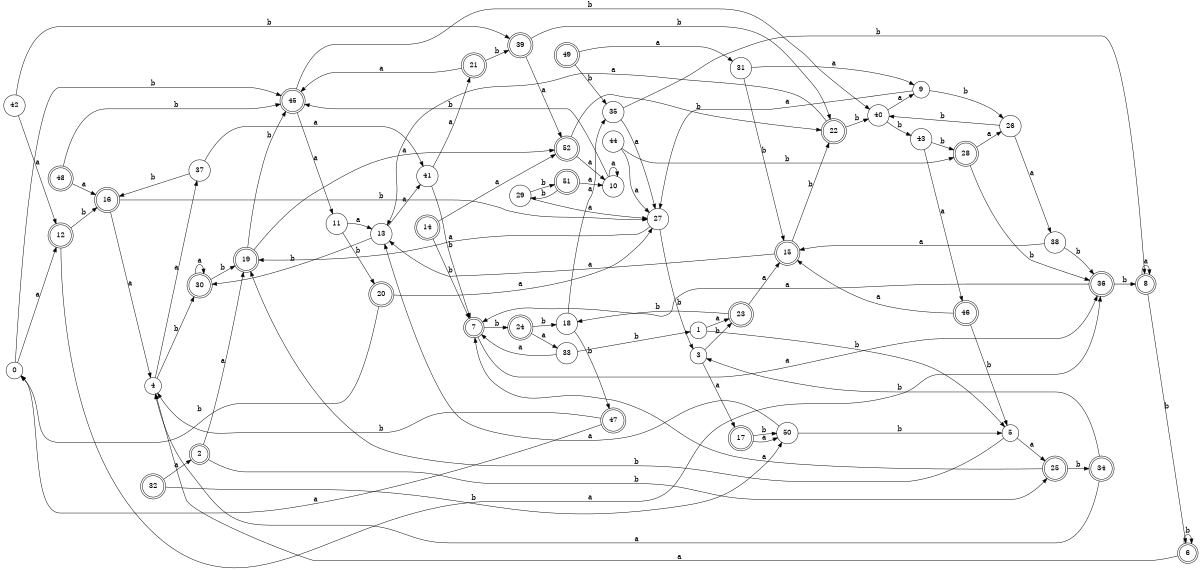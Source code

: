 digraph n43_2 {
__start0 [label="" shape="none"];

rankdir=LR;
size="8,5";

s0 [style="filled", color="black", fillcolor="white" shape="circle", label="0"];
s1 [style="filled", color="black", fillcolor="white" shape="circle", label="1"];
s2 [style="rounded,filled", color="black", fillcolor="white" shape="doublecircle", label="2"];
s3 [style="filled", color="black", fillcolor="white" shape="circle", label="3"];
s4 [style="filled", color="black", fillcolor="white" shape="circle", label="4"];
s5 [style="filled", color="black", fillcolor="white" shape="circle", label="5"];
s6 [style="rounded,filled", color="black", fillcolor="white" shape="doublecircle", label="6"];
s7 [style="rounded,filled", color="black", fillcolor="white" shape="doublecircle", label="7"];
s8 [style="rounded,filled", color="black", fillcolor="white" shape="doublecircle", label="8"];
s9 [style="filled", color="black", fillcolor="white" shape="circle", label="9"];
s10 [style="filled", color="black", fillcolor="white" shape="circle", label="10"];
s11 [style="filled", color="black", fillcolor="white" shape="circle", label="11"];
s12 [style="rounded,filled", color="black", fillcolor="white" shape="doublecircle", label="12"];
s13 [style="filled", color="black", fillcolor="white" shape="circle", label="13"];
s14 [style="rounded,filled", color="black", fillcolor="white" shape="doublecircle", label="14"];
s15 [style="rounded,filled", color="black", fillcolor="white" shape="doublecircle", label="15"];
s16 [style="rounded,filled", color="black", fillcolor="white" shape="doublecircle", label="16"];
s17 [style="rounded,filled", color="black", fillcolor="white" shape="doublecircle", label="17"];
s18 [style="filled", color="black", fillcolor="white" shape="circle", label="18"];
s19 [style="rounded,filled", color="black", fillcolor="white" shape="doublecircle", label="19"];
s20 [style="rounded,filled", color="black", fillcolor="white" shape="doublecircle", label="20"];
s21 [style="rounded,filled", color="black", fillcolor="white" shape="doublecircle", label="21"];
s22 [style="rounded,filled", color="black", fillcolor="white" shape="doublecircle", label="22"];
s23 [style="rounded,filled", color="black", fillcolor="white" shape="doublecircle", label="23"];
s24 [style="rounded,filled", color="black", fillcolor="white" shape="doublecircle", label="24"];
s25 [style="rounded,filled", color="black", fillcolor="white" shape="doublecircle", label="25"];
s26 [style="filled", color="black", fillcolor="white" shape="circle", label="26"];
s27 [style="filled", color="black", fillcolor="white" shape="circle", label="27"];
s28 [style="rounded,filled", color="black", fillcolor="white" shape="doublecircle", label="28"];
s29 [style="filled", color="black", fillcolor="white" shape="circle", label="29"];
s30 [style="rounded,filled", color="black", fillcolor="white" shape="doublecircle", label="30"];
s31 [style="filled", color="black", fillcolor="white" shape="circle", label="31"];
s32 [style="rounded,filled", color="black", fillcolor="white" shape="doublecircle", label="32"];
s33 [style="filled", color="black", fillcolor="white" shape="circle", label="33"];
s34 [style="rounded,filled", color="black", fillcolor="white" shape="doublecircle", label="34"];
s35 [style="filled", color="black", fillcolor="white" shape="circle", label="35"];
s36 [style="rounded,filled", color="black", fillcolor="white" shape="doublecircle", label="36"];
s37 [style="filled", color="black", fillcolor="white" shape="circle", label="37"];
s38 [style="filled", color="black", fillcolor="white" shape="circle", label="38"];
s39 [style="rounded,filled", color="black", fillcolor="white" shape="doublecircle", label="39"];
s40 [style="filled", color="black", fillcolor="white" shape="circle", label="40"];
s41 [style="filled", color="black", fillcolor="white" shape="circle", label="41"];
s42 [style="filled", color="black", fillcolor="white" shape="circle", label="42"];
s43 [style="filled", color="black", fillcolor="white" shape="circle", label="43"];
s44 [style="filled", color="black", fillcolor="white" shape="circle", label="44"];
s45 [style="rounded,filled", color="black", fillcolor="white" shape="doublecircle", label="45"];
s46 [style="rounded,filled", color="black", fillcolor="white" shape="doublecircle", label="46"];
s47 [style="rounded,filled", color="black", fillcolor="white" shape="doublecircle", label="47"];
s48 [style="rounded,filled", color="black", fillcolor="white" shape="doublecircle", label="48"];
s49 [style="rounded,filled", color="black", fillcolor="white" shape="doublecircle", label="49"];
s50 [style="filled", color="black", fillcolor="white" shape="circle", label="50"];
s51 [style="rounded,filled", color="black", fillcolor="white" shape="doublecircle", label="51"];
s52 [style="rounded,filled", color="black", fillcolor="white" shape="doublecircle", label="52"];
s0 -> s12 [label="a"];
s0 -> s45 [label="b"];
s1 -> s23 [label="a"];
s1 -> s5 [label="b"];
s2 -> s19 [label="a"];
s2 -> s25 [label="b"];
s3 -> s17 [label="a"];
s3 -> s23 [label="b"];
s4 -> s37 [label="a"];
s4 -> s30 [label="b"];
s5 -> s25 [label="a"];
s5 -> s19 [label="b"];
s6 -> s4 [label="a"];
s6 -> s6 [label="b"];
s7 -> s36 [label="a"];
s7 -> s24 [label="b"];
s8 -> s8 [label="a"];
s8 -> s6 [label="b"];
s9 -> s27 [label="a"];
s9 -> s26 [label="b"];
s10 -> s10 [label="a"];
s10 -> s45 [label="b"];
s11 -> s13 [label="a"];
s11 -> s20 [label="b"];
s12 -> s36 [label="a"];
s12 -> s16 [label="b"];
s13 -> s41 [label="a"];
s13 -> s30 [label="b"];
s14 -> s52 [label="a"];
s14 -> s7 [label="b"];
s15 -> s13 [label="a"];
s15 -> s22 [label="b"];
s16 -> s4 [label="a"];
s16 -> s27 [label="b"];
s17 -> s50 [label="a"];
s17 -> s50 [label="b"];
s18 -> s35 [label="a"];
s18 -> s47 [label="b"];
s19 -> s52 [label="a"];
s19 -> s45 [label="b"];
s20 -> s27 [label="a"];
s20 -> s0 [label="b"];
s21 -> s45 [label="a"];
s21 -> s39 [label="b"];
s22 -> s13 [label="a"];
s22 -> s40 [label="b"];
s23 -> s15 [label="a"];
s23 -> s18 [label="b"];
s24 -> s33 [label="a"];
s24 -> s18 [label="b"];
s25 -> s7 [label="a"];
s25 -> s34 [label="b"];
s26 -> s38 [label="a"];
s26 -> s40 [label="b"];
s27 -> s19 [label="a"];
s27 -> s3 [label="b"];
s28 -> s26 [label="a"];
s28 -> s36 [label="b"];
s29 -> s27 [label="a"];
s29 -> s51 [label="b"];
s30 -> s30 [label="a"];
s30 -> s19 [label="b"];
s31 -> s9 [label="a"];
s31 -> s15 [label="b"];
s32 -> s2 [label="a"];
s32 -> s50 [label="b"];
s33 -> s7 [label="a"];
s33 -> s1 [label="b"];
s34 -> s4 [label="a"];
s34 -> s3 [label="b"];
s35 -> s27 [label="a"];
s35 -> s8 [label="b"];
s36 -> s7 [label="a"];
s36 -> s8 [label="b"];
s37 -> s41 [label="a"];
s37 -> s16 [label="b"];
s38 -> s15 [label="a"];
s38 -> s36 [label="b"];
s39 -> s52 [label="a"];
s39 -> s22 [label="b"];
s40 -> s9 [label="a"];
s40 -> s43 [label="b"];
s41 -> s21 [label="a"];
s41 -> s7 [label="b"];
s42 -> s12 [label="a"];
s42 -> s39 [label="b"];
s43 -> s46 [label="a"];
s43 -> s28 [label="b"];
s44 -> s27 [label="a"];
s44 -> s28 [label="b"];
s45 -> s11 [label="a"];
s45 -> s40 [label="b"];
s46 -> s15 [label="a"];
s46 -> s5 [label="b"];
s47 -> s0 [label="a"];
s47 -> s4 [label="b"];
s48 -> s16 [label="a"];
s48 -> s45 [label="b"];
s49 -> s31 [label="a"];
s49 -> s35 [label="b"];
s50 -> s13 [label="a"];
s50 -> s5 [label="b"];
s51 -> s10 [label="a"];
s51 -> s29 [label="b"];
s52 -> s10 [label="a"];
s52 -> s22 [label="b"];

}